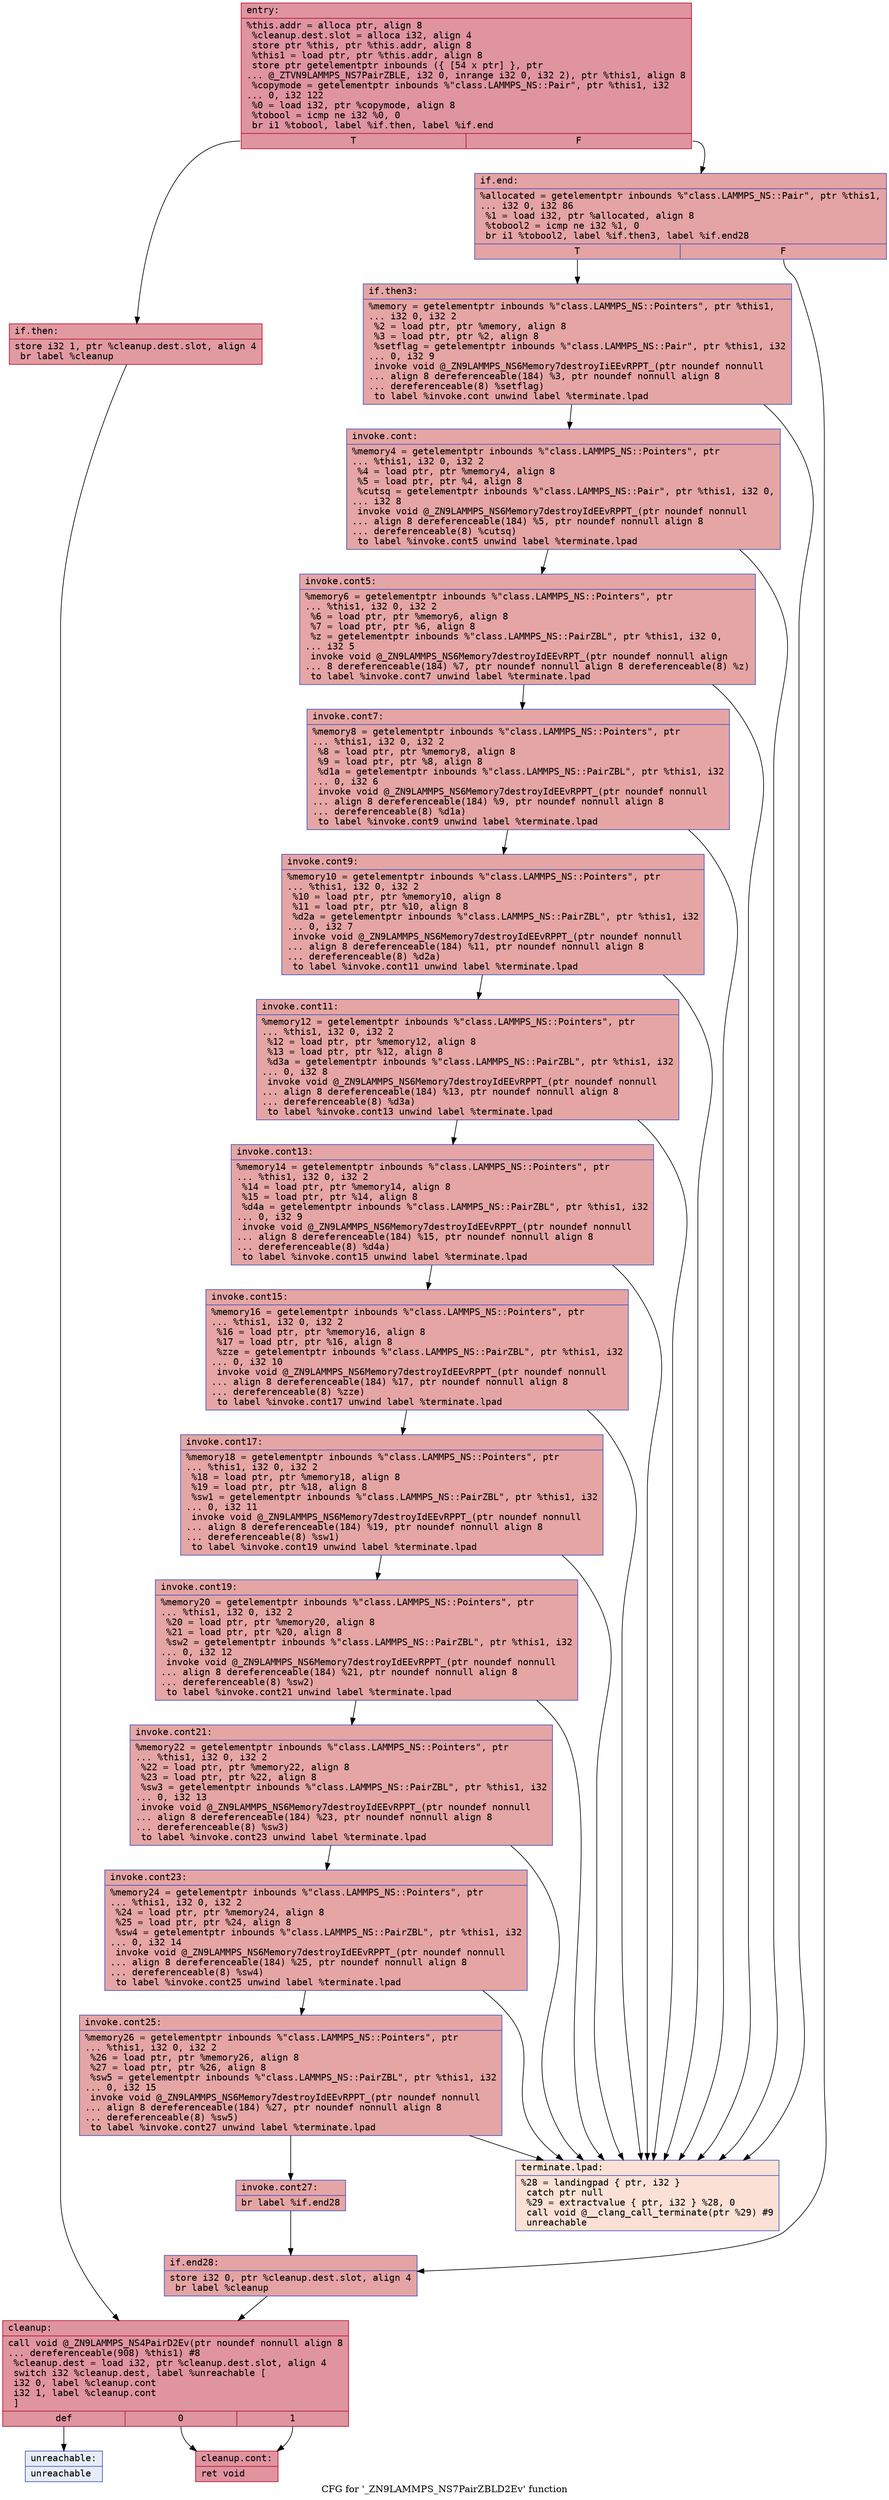 digraph "CFG for '_ZN9LAMMPS_NS7PairZBLD2Ev' function" {
	label="CFG for '_ZN9LAMMPS_NS7PairZBLD2Ev' function";

	Node0x55e9958172c0 [shape=record,color="#b70d28ff", style=filled, fillcolor="#b70d2870" fontname="Courier",label="{entry:\l|  %this.addr = alloca ptr, align 8\l  %cleanup.dest.slot = alloca i32, align 4\l  store ptr %this, ptr %this.addr, align 8\l  %this1 = load ptr, ptr %this.addr, align 8\l  store ptr getelementptr inbounds (\{ [54 x ptr] \}, ptr\l... @_ZTVN9LAMMPS_NS7PairZBLE, i32 0, inrange i32 0, i32 2), ptr %this1, align 8\l  %copymode = getelementptr inbounds %\"class.LAMMPS_NS::Pair\", ptr %this1, i32\l... 0, i32 122\l  %0 = load i32, ptr %copymode, align 8\l  %tobool = icmp ne i32 %0, 0\l  br i1 %tobool, label %if.then, label %if.end\l|{<s0>T|<s1>F}}"];
	Node0x55e9958172c0:s0 -> Node0x55e995817800[tooltip="entry -> if.then\nProbability 62.50%" ];
	Node0x55e9958172c0:s1 -> Node0x55e995817870[tooltip="entry -> if.end\nProbability 37.50%" ];
	Node0x55e995817800 [shape=record,color="#b70d28ff", style=filled, fillcolor="#bb1b2c70" fontname="Courier",label="{if.then:\l|  store i32 1, ptr %cleanup.dest.slot, align 4\l  br label %cleanup\l}"];
	Node0x55e995817800 -> Node0x55e995817ac0[tooltip="if.then -> cleanup\nProbability 100.00%" ];
	Node0x55e995817870 [shape=record,color="#3d50c3ff", style=filled, fillcolor="#c32e3170" fontname="Courier",label="{if.end:\l|  %allocated = getelementptr inbounds %\"class.LAMMPS_NS::Pair\", ptr %this1,\l... i32 0, i32 86\l  %1 = load i32, ptr %allocated, align 8\l  %tobool2 = icmp ne i32 %1, 0\l  br i1 %tobool2, label %if.then3, label %if.end28\l|{<s0>T|<s1>F}}"];
	Node0x55e995817870:s0 -> Node0x55e9958185a0[tooltip="if.end -> if.then3\nProbability 62.50%" ];
	Node0x55e995817870:s1 -> Node0x55e9958171c0[tooltip="if.end -> if.end28\nProbability 37.50%" ];
	Node0x55e9958185a0 [shape=record,color="#3d50c3ff", style=filled, fillcolor="#c5333470" fontname="Courier",label="{if.then3:\l|  %memory = getelementptr inbounds %\"class.LAMMPS_NS::Pointers\", ptr %this1,\l... i32 0, i32 2\l  %2 = load ptr, ptr %memory, align 8\l  %3 = load ptr, ptr %2, align 8\l  %setflag = getelementptr inbounds %\"class.LAMMPS_NS::Pair\", ptr %this1, i32\l... 0, i32 9\l  invoke void @_ZN9LAMMPS_NS6Memory7destroyIiEEvRPPT_(ptr noundef nonnull\l... align 8 dereferenceable(184) %3, ptr noundef nonnull align 8\l... dereferenceable(8) %setflag)\l          to label %invoke.cont unwind label %terminate.lpad\l}"];
	Node0x55e9958185a0 -> Node0x55e995818bf0[tooltip="if.then3 -> invoke.cont\nProbability 100.00%" ];
	Node0x55e9958185a0 -> Node0x55e995818cd0[tooltip="if.then3 -> terminate.lpad\nProbability 0.00%" ];
	Node0x55e995818bf0 [shape=record,color="#3d50c3ff", style=filled, fillcolor="#c5333470" fontname="Courier",label="{invoke.cont:\l|  %memory4 = getelementptr inbounds %\"class.LAMMPS_NS::Pointers\", ptr\l... %this1, i32 0, i32 2\l  %4 = load ptr, ptr %memory4, align 8\l  %5 = load ptr, ptr %4, align 8\l  %cutsq = getelementptr inbounds %\"class.LAMMPS_NS::Pair\", ptr %this1, i32 0,\l... i32 8\l  invoke void @_ZN9LAMMPS_NS6Memory7destroyIdEEvRPPT_(ptr noundef nonnull\l... align 8 dereferenceable(184) %5, ptr noundef nonnull align 8\l... dereferenceable(8) %cutsq)\l          to label %invoke.cont5 unwind label %terminate.lpad\l}"];
	Node0x55e995818bf0 -> Node0x55e995819300[tooltip="invoke.cont -> invoke.cont5\nProbability 100.00%" ];
	Node0x55e995818bf0 -> Node0x55e995818cd0[tooltip="invoke.cont -> terminate.lpad\nProbability 0.00%" ];
	Node0x55e995819300 [shape=record,color="#3d50c3ff", style=filled, fillcolor="#c5333470" fontname="Courier",label="{invoke.cont5:\l|  %memory6 = getelementptr inbounds %\"class.LAMMPS_NS::Pointers\", ptr\l... %this1, i32 0, i32 2\l  %6 = load ptr, ptr %memory6, align 8\l  %7 = load ptr, ptr %6, align 8\l  %z = getelementptr inbounds %\"class.LAMMPS_NS::PairZBL\", ptr %this1, i32 0,\l... i32 5\l  invoke void @_ZN9LAMMPS_NS6Memory7destroyIdEEvRPT_(ptr noundef nonnull align\l... 8 dereferenceable(184) %7, ptr noundef nonnull align 8 dereferenceable(8) %z)\l          to label %invoke.cont7 unwind label %terminate.lpad\l}"];
	Node0x55e995819300 -> Node0x55e9958198d0[tooltip="invoke.cont5 -> invoke.cont7\nProbability 100.00%" ];
	Node0x55e995819300 -> Node0x55e995818cd0[tooltip="invoke.cont5 -> terminate.lpad\nProbability 0.00%" ];
	Node0x55e9958198d0 [shape=record,color="#3d50c3ff", style=filled, fillcolor="#c5333470" fontname="Courier",label="{invoke.cont7:\l|  %memory8 = getelementptr inbounds %\"class.LAMMPS_NS::Pointers\", ptr\l... %this1, i32 0, i32 2\l  %8 = load ptr, ptr %memory8, align 8\l  %9 = load ptr, ptr %8, align 8\l  %d1a = getelementptr inbounds %\"class.LAMMPS_NS::PairZBL\", ptr %this1, i32\l... 0, i32 6\l  invoke void @_ZN9LAMMPS_NS6Memory7destroyIdEEvRPPT_(ptr noundef nonnull\l... align 8 dereferenceable(184) %9, ptr noundef nonnull align 8\l... dereferenceable(8) %d1a)\l          to label %invoke.cont9 unwind label %terminate.lpad\l}"];
	Node0x55e9958198d0 -> Node0x55e99581a1c0[tooltip="invoke.cont7 -> invoke.cont9\nProbability 100.00%" ];
	Node0x55e9958198d0 -> Node0x55e995818cd0[tooltip="invoke.cont7 -> terminate.lpad\nProbability 0.00%" ];
	Node0x55e99581a1c0 [shape=record,color="#3d50c3ff", style=filled, fillcolor="#c5333470" fontname="Courier",label="{invoke.cont9:\l|  %memory10 = getelementptr inbounds %\"class.LAMMPS_NS::Pointers\", ptr\l... %this1, i32 0, i32 2\l  %10 = load ptr, ptr %memory10, align 8\l  %11 = load ptr, ptr %10, align 8\l  %d2a = getelementptr inbounds %\"class.LAMMPS_NS::PairZBL\", ptr %this1, i32\l... 0, i32 7\l  invoke void @_ZN9LAMMPS_NS6Memory7destroyIdEEvRPPT_(ptr noundef nonnull\l... align 8 dereferenceable(184) %11, ptr noundef nonnull align 8\l... dereferenceable(8) %d2a)\l          to label %invoke.cont11 unwind label %terminate.lpad\l}"];
	Node0x55e99581a1c0 -> Node0x55e99581a6b0[tooltip="invoke.cont9 -> invoke.cont11\nProbability 100.00%" ];
	Node0x55e99581a1c0 -> Node0x55e995818cd0[tooltip="invoke.cont9 -> terminate.lpad\nProbability 0.00%" ];
	Node0x55e99581a6b0 [shape=record,color="#3d50c3ff", style=filled, fillcolor="#c5333470" fontname="Courier",label="{invoke.cont11:\l|  %memory12 = getelementptr inbounds %\"class.LAMMPS_NS::Pointers\", ptr\l... %this1, i32 0, i32 2\l  %12 = load ptr, ptr %memory12, align 8\l  %13 = load ptr, ptr %12, align 8\l  %d3a = getelementptr inbounds %\"class.LAMMPS_NS::PairZBL\", ptr %this1, i32\l... 0, i32 8\l  invoke void @_ZN9LAMMPS_NS6Memory7destroyIdEEvRPPT_(ptr noundef nonnull\l... align 8 dereferenceable(184) %13, ptr noundef nonnull align 8\l... dereferenceable(8) %d3a)\l          to label %invoke.cont13 unwind label %terminate.lpad\l}"];
	Node0x55e99581a6b0 -> Node0x55e99581ab50[tooltip="invoke.cont11 -> invoke.cont13\nProbability 100.00%" ];
	Node0x55e99581a6b0 -> Node0x55e995818cd0[tooltip="invoke.cont11 -> terminate.lpad\nProbability 0.00%" ];
	Node0x55e99581ab50 [shape=record,color="#3d50c3ff", style=filled, fillcolor="#c5333470" fontname="Courier",label="{invoke.cont13:\l|  %memory14 = getelementptr inbounds %\"class.LAMMPS_NS::Pointers\", ptr\l... %this1, i32 0, i32 2\l  %14 = load ptr, ptr %memory14, align 8\l  %15 = load ptr, ptr %14, align 8\l  %d4a = getelementptr inbounds %\"class.LAMMPS_NS::PairZBL\", ptr %this1, i32\l... 0, i32 9\l  invoke void @_ZN9LAMMPS_NS6Memory7destroyIdEEvRPPT_(ptr noundef nonnull\l... align 8 dereferenceable(184) %15, ptr noundef nonnull align 8\l... dereferenceable(8) %d4a)\l          to label %invoke.cont15 unwind label %terminate.lpad\l}"];
	Node0x55e99581ab50 -> Node0x55e99581aff0[tooltip="invoke.cont13 -> invoke.cont15\nProbability 100.00%" ];
	Node0x55e99581ab50 -> Node0x55e995818cd0[tooltip="invoke.cont13 -> terminate.lpad\nProbability 0.00%" ];
	Node0x55e99581aff0 [shape=record,color="#3d50c3ff", style=filled, fillcolor="#c5333470" fontname="Courier",label="{invoke.cont15:\l|  %memory16 = getelementptr inbounds %\"class.LAMMPS_NS::Pointers\", ptr\l... %this1, i32 0, i32 2\l  %16 = load ptr, ptr %memory16, align 8\l  %17 = load ptr, ptr %16, align 8\l  %zze = getelementptr inbounds %\"class.LAMMPS_NS::PairZBL\", ptr %this1, i32\l... 0, i32 10\l  invoke void @_ZN9LAMMPS_NS6Memory7destroyIdEEvRPPT_(ptr noundef nonnull\l... align 8 dereferenceable(184) %17, ptr noundef nonnull align 8\l... dereferenceable(8) %zze)\l          to label %invoke.cont17 unwind label %terminate.lpad\l}"];
	Node0x55e99581aff0 -> Node0x55e99581b4c0[tooltip="invoke.cont15 -> invoke.cont17\nProbability 100.00%" ];
	Node0x55e99581aff0 -> Node0x55e995818cd0[tooltip="invoke.cont15 -> terminate.lpad\nProbability 0.00%" ];
	Node0x55e99581b4c0 [shape=record,color="#3d50c3ff", style=filled, fillcolor="#c5333470" fontname="Courier",label="{invoke.cont17:\l|  %memory18 = getelementptr inbounds %\"class.LAMMPS_NS::Pointers\", ptr\l... %this1, i32 0, i32 2\l  %18 = load ptr, ptr %memory18, align 8\l  %19 = load ptr, ptr %18, align 8\l  %sw1 = getelementptr inbounds %\"class.LAMMPS_NS::PairZBL\", ptr %this1, i32\l... 0, i32 11\l  invoke void @_ZN9LAMMPS_NS6Memory7destroyIdEEvRPPT_(ptr noundef nonnull\l... align 8 dereferenceable(184) %19, ptr noundef nonnull align 8\l... dereferenceable(8) %sw1)\l          to label %invoke.cont19 unwind label %terminate.lpad\l}"];
	Node0x55e99581b4c0 -> Node0x55e99581b990[tooltip="invoke.cont17 -> invoke.cont19\nProbability 100.00%" ];
	Node0x55e99581b4c0 -> Node0x55e995818cd0[tooltip="invoke.cont17 -> terminate.lpad\nProbability 0.00%" ];
	Node0x55e99581b990 [shape=record,color="#3d50c3ff", style=filled, fillcolor="#c5333470" fontname="Courier",label="{invoke.cont19:\l|  %memory20 = getelementptr inbounds %\"class.LAMMPS_NS::Pointers\", ptr\l... %this1, i32 0, i32 2\l  %20 = load ptr, ptr %memory20, align 8\l  %21 = load ptr, ptr %20, align 8\l  %sw2 = getelementptr inbounds %\"class.LAMMPS_NS::PairZBL\", ptr %this1, i32\l... 0, i32 12\l  invoke void @_ZN9LAMMPS_NS6Memory7destroyIdEEvRPPT_(ptr noundef nonnull\l... align 8 dereferenceable(184) %21, ptr noundef nonnull align 8\l... dereferenceable(8) %sw2)\l          to label %invoke.cont21 unwind label %terminate.lpad\l}"];
	Node0x55e99581b990 -> Node0x55e99581be60[tooltip="invoke.cont19 -> invoke.cont21\nProbability 100.00%" ];
	Node0x55e99581b990 -> Node0x55e995818cd0[tooltip="invoke.cont19 -> terminate.lpad\nProbability 0.00%" ];
	Node0x55e99581be60 [shape=record,color="#3d50c3ff", style=filled, fillcolor="#c5333470" fontname="Courier",label="{invoke.cont21:\l|  %memory22 = getelementptr inbounds %\"class.LAMMPS_NS::Pointers\", ptr\l... %this1, i32 0, i32 2\l  %22 = load ptr, ptr %memory22, align 8\l  %23 = load ptr, ptr %22, align 8\l  %sw3 = getelementptr inbounds %\"class.LAMMPS_NS::PairZBL\", ptr %this1, i32\l... 0, i32 13\l  invoke void @_ZN9LAMMPS_NS6Memory7destroyIdEEvRPPT_(ptr noundef nonnull\l... align 8 dereferenceable(184) %23, ptr noundef nonnull align 8\l... dereferenceable(8) %sw3)\l          to label %invoke.cont23 unwind label %terminate.lpad\l}"];
	Node0x55e99581be60 -> Node0x55e99581c330[tooltip="invoke.cont21 -> invoke.cont23\nProbability 100.00%" ];
	Node0x55e99581be60 -> Node0x55e995818cd0[tooltip="invoke.cont21 -> terminate.lpad\nProbability 0.00%" ];
	Node0x55e99581c330 [shape=record,color="#3d50c3ff", style=filled, fillcolor="#c5333470" fontname="Courier",label="{invoke.cont23:\l|  %memory24 = getelementptr inbounds %\"class.LAMMPS_NS::Pointers\", ptr\l... %this1, i32 0, i32 2\l  %24 = load ptr, ptr %memory24, align 8\l  %25 = load ptr, ptr %24, align 8\l  %sw4 = getelementptr inbounds %\"class.LAMMPS_NS::PairZBL\", ptr %this1, i32\l... 0, i32 14\l  invoke void @_ZN9LAMMPS_NS6Memory7destroyIdEEvRPPT_(ptr noundef nonnull\l... align 8 dereferenceable(184) %25, ptr noundef nonnull align 8\l... dereferenceable(8) %sw4)\l          to label %invoke.cont25 unwind label %terminate.lpad\l}"];
	Node0x55e99581c330 -> Node0x55e99581ce20[tooltip="invoke.cont23 -> invoke.cont25\nProbability 100.00%" ];
	Node0x55e99581c330 -> Node0x55e995818cd0[tooltip="invoke.cont23 -> terminate.lpad\nProbability 0.00%" ];
	Node0x55e99581ce20 [shape=record,color="#3d50c3ff", style=filled, fillcolor="#c5333470" fontname="Courier",label="{invoke.cont25:\l|  %memory26 = getelementptr inbounds %\"class.LAMMPS_NS::Pointers\", ptr\l... %this1, i32 0, i32 2\l  %26 = load ptr, ptr %memory26, align 8\l  %27 = load ptr, ptr %26, align 8\l  %sw5 = getelementptr inbounds %\"class.LAMMPS_NS::PairZBL\", ptr %this1, i32\l... 0, i32 15\l  invoke void @_ZN9LAMMPS_NS6Memory7destroyIdEEvRPPT_(ptr noundef nonnull\l... align 8 dereferenceable(184) %27, ptr noundef nonnull align 8\l... dereferenceable(8) %sw5)\l          to label %invoke.cont27 unwind label %terminate.lpad\l}"];
	Node0x55e99581ce20 -> Node0x55e99581d2f0[tooltip="invoke.cont25 -> invoke.cont27\nProbability 100.00%" ];
	Node0x55e99581ce20 -> Node0x55e995818cd0[tooltip="invoke.cont25 -> terminate.lpad\nProbability 0.00%" ];
	Node0x55e99581d2f0 [shape=record,color="#3d50c3ff", style=filled, fillcolor="#c5333470" fontname="Courier",label="{invoke.cont27:\l|  br label %if.end28\l}"];
	Node0x55e99581d2f0 -> Node0x55e9958171c0[tooltip="invoke.cont27 -> if.end28\nProbability 100.00%" ];
	Node0x55e9958171c0 [shape=record,color="#3d50c3ff", style=filled, fillcolor="#c32e3170" fontname="Courier",label="{if.end28:\l|  store i32 0, ptr %cleanup.dest.slot, align 4\l  br label %cleanup\l}"];
	Node0x55e9958171c0 -> Node0x55e995817ac0[tooltip="if.end28 -> cleanup\nProbability 100.00%" ];
	Node0x55e995817ac0 [shape=record,color="#b70d28ff", style=filled, fillcolor="#b70d2870" fontname="Courier",label="{cleanup:\l|  call void @_ZN9LAMMPS_NS4PairD2Ev(ptr noundef nonnull align 8\l... dereferenceable(908) %this1) #8\l  %cleanup.dest = load i32, ptr %cleanup.dest.slot, align 4\l  switch i32 %cleanup.dest, label %unreachable [\l    i32 0, label %cleanup.cont\l    i32 1, label %cleanup.cont\l  ]\l|{<s0>def|<s1>0|<s2>1}}"];
	Node0x55e995817ac0:s0 -> Node0x55e99581d8a0[tooltip="cleanup -> unreachable\nProbability 0.00%" ];
	Node0x55e995817ac0:s1 -> Node0x55e99581d8f0[tooltip="cleanup -> cleanup.cont\nProbability 100.00%" ];
	Node0x55e995817ac0:s2 -> Node0x55e99581d8f0[tooltip="cleanup -> cleanup.cont\nProbability 100.00%" ];
	Node0x55e99581d8f0 [shape=record,color="#b70d28ff", style=filled, fillcolor="#b70d2870" fontname="Courier",label="{cleanup.cont:\l|  ret void\l}"];
	Node0x55e995818cd0 [shape=record,color="#3d50c3ff", style=filled, fillcolor="#f7bca170" fontname="Courier",label="{terminate.lpad:\l|  %28 = landingpad \{ ptr, i32 \}\l          catch ptr null\l  %29 = extractvalue \{ ptr, i32 \} %28, 0\l  call void @__clang_call_terminate(ptr %29) #9\l  unreachable\l}"];
	Node0x55e99581d8a0 [shape=record,color="#3d50c3ff", style=filled, fillcolor="#c7d7f070" fontname="Courier",label="{unreachable:\l|  unreachable\l}"];
}
